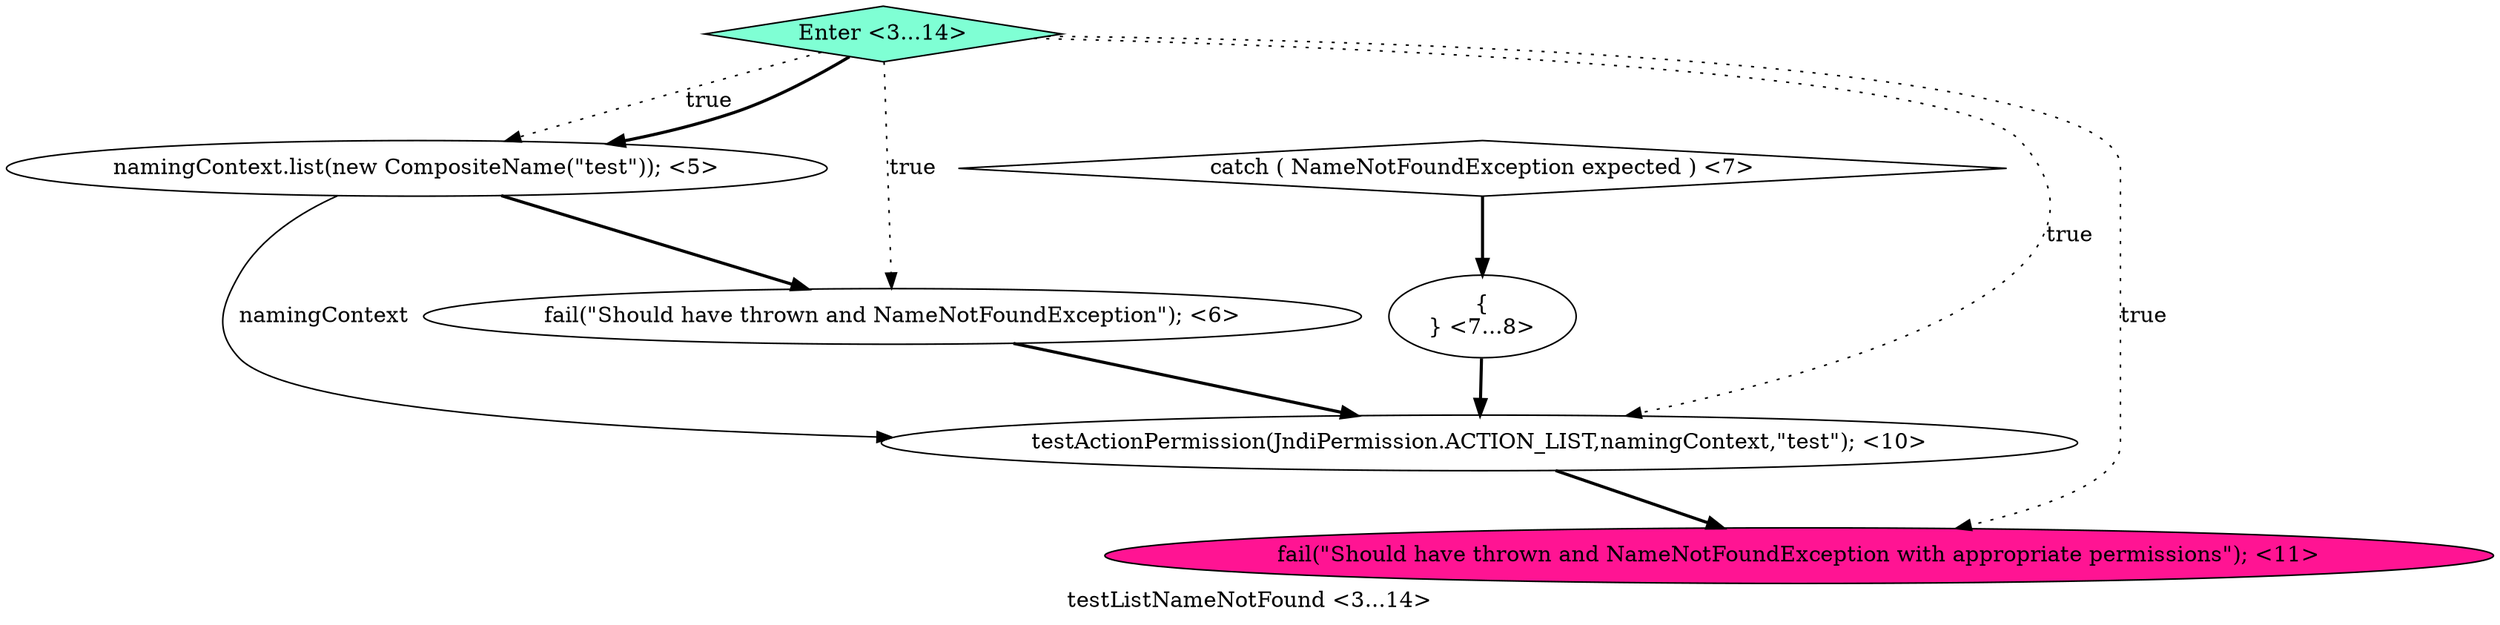 digraph PDG {
label = "testListNameNotFound <3...14>";
0.0 [style = filled, label = "namingContext.list(new CompositeName(\"test\")); <5>", fillcolor = white, shape = ellipse];
0.5 [style = filled, label = "fail(\"Should have thrown and NameNotFoundException with appropriate permissions\"); <11>", fillcolor = deeppink, shape = ellipse];
0.1 [style = filled, label = "fail(\"Should have thrown and NameNotFoundException\"); <6>", fillcolor = white, shape = ellipse];
0.2 [style = filled, label = "catch ( NameNotFoundException expected ) <7>", fillcolor = white, shape = diamond];
0.4 [style = filled, label = "testActionPermission(JndiPermission.ACTION_LIST,namingContext,\"test\"); <10>", fillcolor = white, shape = ellipse];
0.3 [style = filled, label = "{
} <7...8>", fillcolor = white, shape = ellipse];
0.6 [style = filled, label = "Enter <3...14>", fillcolor = aquamarine, shape = diamond];
0.0 -> 0.1 [style = bold, label=""];
0.0 -> 0.4 [style = solid, label="namingContext"];
0.1 -> 0.4 [style = bold, label=""];
0.2 -> 0.3 [style = bold, label=""];
0.3 -> 0.4 [style = bold, label=""];
0.4 -> 0.5 [style = bold, label=""];
0.6 -> 0.0 [style = dotted, label="true"];
0.6 -> 0.0 [style = bold, label=""];
0.6 -> 0.1 [style = dotted, label="true"];
0.6 -> 0.4 [style = dotted, label="true"];
0.6 -> 0.5 [style = dotted, label="true"];
}
